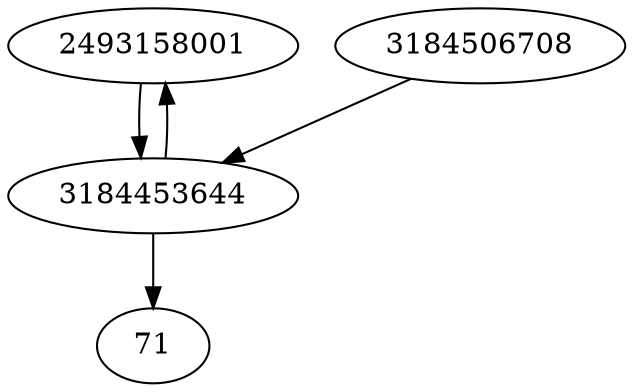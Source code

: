 strict digraph  {
2493158001;
3184506708;
3184453644;
71;
2493158001 -> 3184453644;
3184506708 -> 3184453644;
3184453644 -> 71;
3184453644 -> 2493158001;
}
